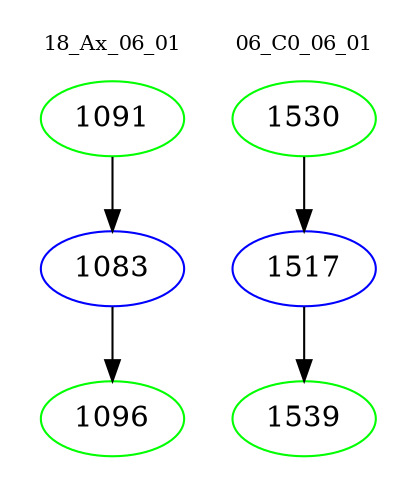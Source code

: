 digraph{
subgraph cluster_0 {
color = white
label = "18_Ax_06_01";
fontsize=10;
T0_1091 [label="1091", color="green"]
T0_1091 -> T0_1083 [color="black"]
T0_1083 [label="1083", color="blue"]
T0_1083 -> T0_1096 [color="black"]
T0_1096 [label="1096", color="green"]
}
subgraph cluster_1 {
color = white
label = "06_C0_06_01";
fontsize=10;
T1_1530 [label="1530", color="green"]
T1_1530 -> T1_1517 [color="black"]
T1_1517 [label="1517", color="blue"]
T1_1517 -> T1_1539 [color="black"]
T1_1539 [label="1539", color="green"]
}
}
